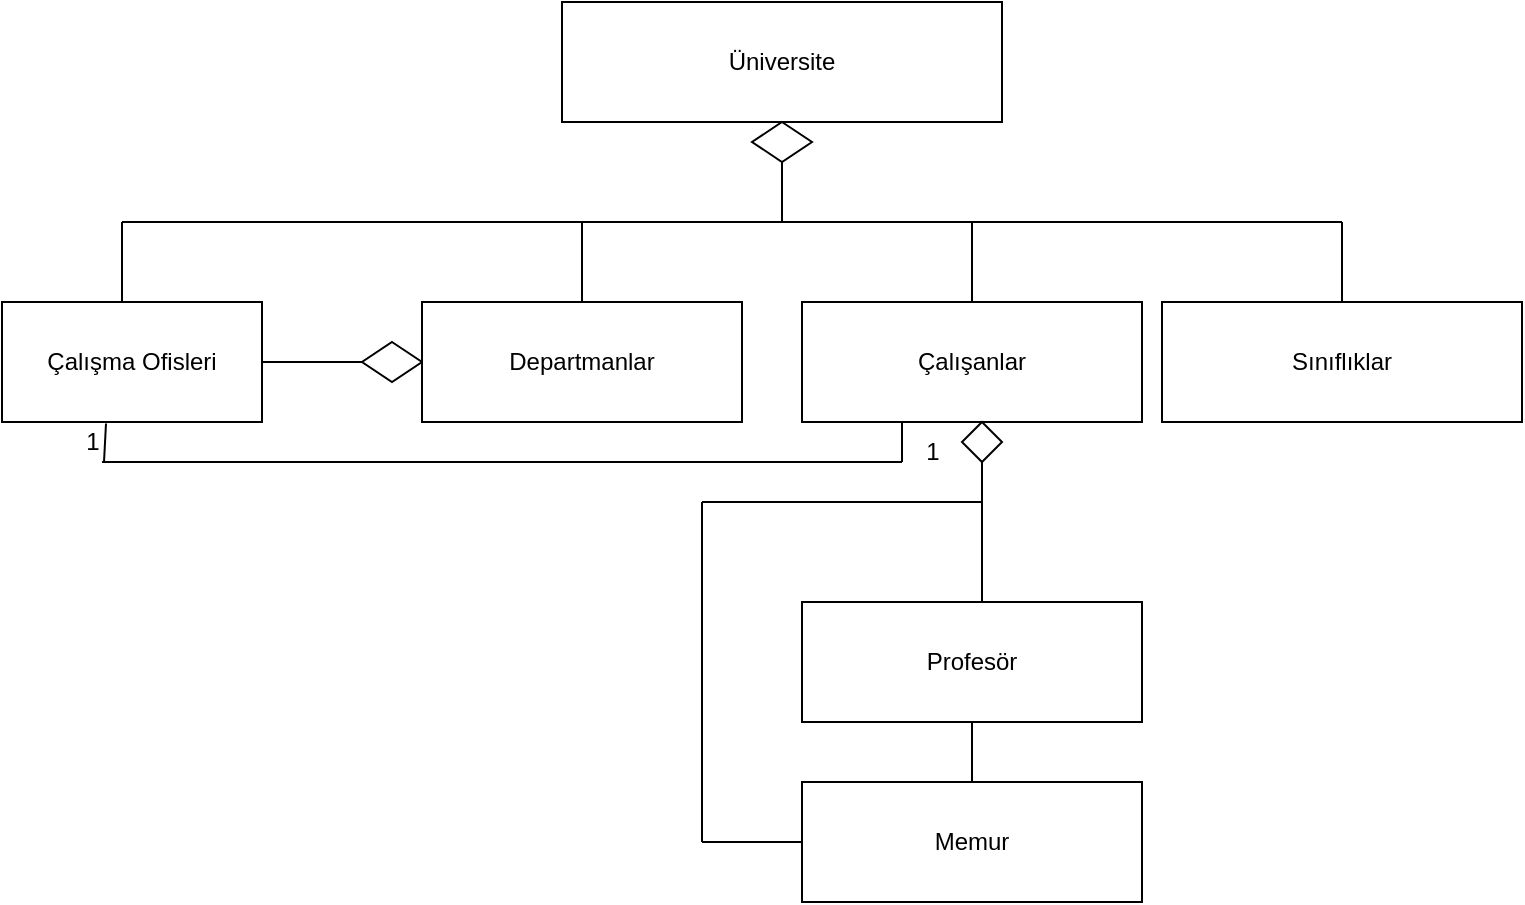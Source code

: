 <mxfile version="20.2.0" type="device"><diagram id="C5RBs43oDa-KdzZeNtuy" name="Page-1"><mxGraphModel dx="998" dy="540" grid="1" gridSize="10" guides="1" tooltips="1" connect="1" arrows="1" fold="1" page="1" pageScale="1" pageWidth="827" pageHeight="1169" math="0" shadow="0"><root><mxCell id="WIyWlLk6GJQsqaUBKTNV-0"/><mxCell id="WIyWlLk6GJQsqaUBKTNV-1" parent="WIyWlLk6GJQsqaUBKTNV-0"/><mxCell id="hy438yMXXtzK4AocvnYq-0" value="Üniversite" style="rounded=0;whiteSpace=wrap;html=1;" vertex="1" parent="WIyWlLk6GJQsqaUBKTNV-1"><mxGeometry x="310" y="50" width="220" height="60" as="geometry"/></mxCell><mxCell id="hy438yMXXtzK4AocvnYq-3" value="Sınıflıklar" style="rounded=0;whiteSpace=wrap;html=1;" vertex="1" parent="WIyWlLk6GJQsqaUBKTNV-1"><mxGeometry x="610" y="200" width="180" height="60" as="geometry"/></mxCell><mxCell id="hy438yMXXtzK4AocvnYq-6" value="Çalışanlar" style="rounded=0;whiteSpace=wrap;html=1;" vertex="1" parent="WIyWlLk6GJQsqaUBKTNV-1"><mxGeometry x="430" y="200" width="170" height="60" as="geometry"/></mxCell><mxCell id="hy438yMXXtzK4AocvnYq-7" value="Profesör" style="rounded=0;whiteSpace=wrap;html=1;" vertex="1" parent="WIyWlLk6GJQsqaUBKTNV-1"><mxGeometry x="430" y="350" width="170" height="60" as="geometry"/></mxCell><mxCell id="hy438yMXXtzK4AocvnYq-8" value="Memur" style="rounded=0;whiteSpace=wrap;html=1;" vertex="1" parent="WIyWlLk6GJQsqaUBKTNV-1"><mxGeometry x="430" y="440" width="170" height="60" as="geometry"/></mxCell><mxCell id="hy438yMXXtzK4AocvnYq-9" value="" style="rhombus;whiteSpace=wrap;html=1;" vertex="1" parent="WIyWlLk6GJQsqaUBKTNV-1"><mxGeometry x="405" y="110" width="30" height="20" as="geometry"/></mxCell><mxCell id="hy438yMXXtzK4AocvnYq-20" value="" style="endArrow=none;html=1;rounded=0;" edge="1" parent="WIyWlLk6GJQsqaUBKTNV-1"><mxGeometry width="50" height="50" relative="1" as="geometry"><mxPoint x="90" y="160" as="sourcePoint"/><mxPoint x="700" y="160" as="targetPoint"/></mxGeometry></mxCell><mxCell id="hy438yMXXtzK4AocvnYq-22" value="" style="endArrow=none;html=1;rounded=0;" edge="1" parent="WIyWlLk6GJQsqaUBKTNV-1"><mxGeometry width="50" height="50" relative="1" as="geometry"><mxPoint x="90" y="200" as="sourcePoint"/><mxPoint x="90" y="160" as="targetPoint"/></mxGeometry></mxCell><mxCell id="hy438yMXXtzK4AocvnYq-23" value="" style="endArrow=none;html=1;rounded=0;" edge="1" parent="WIyWlLk6GJQsqaUBKTNV-1"><mxGeometry width="50" height="50" relative="1" as="geometry"><mxPoint x="320" y="200" as="sourcePoint"/><mxPoint x="320" y="160" as="targetPoint"/></mxGeometry></mxCell><mxCell id="hy438yMXXtzK4AocvnYq-25" value="" style="endArrow=none;html=1;rounded=0;exitX=0.5;exitY=0;exitDx=0;exitDy=0;" edge="1" parent="WIyWlLk6GJQsqaUBKTNV-1" source="hy438yMXXtzK4AocvnYq-6"><mxGeometry width="50" height="50" relative="1" as="geometry"><mxPoint x="490" y="210" as="sourcePoint"/><mxPoint x="515" y="160" as="targetPoint"/></mxGeometry></mxCell><mxCell id="hy438yMXXtzK4AocvnYq-26" value="" style="endArrow=none;html=1;rounded=0;exitX=0.5;exitY=0;exitDx=0;exitDy=0;" edge="1" parent="WIyWlLk6GJQsqaUBKTNV-1" source="hy438yMXXtzK4AocvnYq-3"><mxGeometry width="50" height="50" relative="1" as="geometry"><mxPoint x="670" y="200" as="sourcePoint"/><mxPoint x="700" y="160" as="targetPoint"/></mxGeometry></mxCell><mxCell id="hy438yMXXtzK4AocvnYq-27" value="" style="endArrow=none;html=1;rounded=0;" edge="1" parent="WIyWlLk6GJQsqaUBKTNV-1"><mxGeometry width="50" height="50" relative="1" as="geometry"><mxPoint x="520" y="350" as="sourcePoint"/><mxPoint x="520" y="280" as="targetPoint"/></mxGeometry></mxCell><mxCell id="hy438yMXXtzK4AocvnYq-29" value="" style="endArrow=none;html=1;rounded=0;entryX=0;entryY=0.5;entryDx=0;entryDy=0;" edge="1" parent="WIyWlLk6GJQsqaUBKTNV-1" target="hy438yMXXtzK4AocvnYq-8"><mxGeometry width="50" height="50" relative="1" as="geometry"><mxPoint x="380" y="470" as="sourcePoint"/><mxPoint x="430" y="420" as="targetPoint"/></mxGeometry></mxCell><mxCell id="hy438yMXXtzK4AocvnYq-31" value="" style="endArrow=none;html=1;rounded=0;" edge="1" parent="WIyWlLk6GJQsqaUBKTNV-1"><mxGeometry width="50" height="50" relative="1" as="geometry"><mxPoint x="380" y="470" as="sourcePoint"/><mxPoint x="380" y="300" as="targetPoint"/></mxGeometry></mxCell><mxCell id="hy438yMXXtzK4AocvnYq-32" value="" style="endArrow=none;html=1;rounded=0;" edge="1" parent="WIyWlLk6GJQsqaUBKTNV-1"><mxGeometry width="50" height="50" relative="1" as="geometry"><mxPoint x="380" y="300" as="sourcePoint"/><mxPoint x="520" y="300" as="targetPoint"/></mxGeometry></mxCell><mxCell id="hy438yMXXtzK4AocvnYq-39" value="" style="endArrow=none;html=1;rounded=0;entryX=0.5;entryY=1;entryDx=0;entryDy=0;" edge="1" parent="WIyWlLk6GJQsqaUBKTNV-1" source="hy438yMXXtzK4AocvnYq-8" target="hy438yMXXtzK4AocvnYq-7"><mxGeometry width="50" height="50" relative="1" as="geometry"><mxPoint x="515" y="419.289" as="sourcePoint"/><mxPoint x="515" y="369.289" as="targetPoint"/></mxGeometry></mxCell><mxCell id="hy438yMXXtzK4AocvnYq-42" value="" style="endArrow=none;html=1;rounded=0;" edge="1" parent="WIyWlLk6GJQsqaUBKTNV-1"><mxGeometry width="50" height="50" relative="1" as="geometry"><mxPoint x="420" y="160" as="sourcePoint"/><mxPoint x="420" y="130" as="targetPoint"/></mxGeometry></mxCell><mxCell id="hy438yMXXtzK4AocvnYq-43" value="" style="rhombus;whiteSpace=wrap;html=1;" vertex="1" parent="WIyWlLk6GJQsqaUBKTNV-1"><mxGeometry x="510" y="260" width="20" height="20" as="geometry"/></mxCell><mxCell id="hy438yMXXtzK4AocvnYq-45" value="" style="endArrow=none;html=1;rounded=0;" edge="1" parent="WIyWlLk6GJQsqaUBKTNV-1"><mxGeometry width="50" height="50" relative="1" as="geometry"><mxPoint x="160" y="230" as="sourcePoint"/><mxPoint x="210" y="230" as="targetPoint"/></mxGeometry></mxCell><mxCell id="hy438yMXXtzK4AocvnYq-46" value="" style="rhombus;whiteSpace=wrap;html=1;" vertex="1" parent="WIyWlLk6GJQsqaUBKTNV-1"><mxGeometry x="210" y="220" width="30" height="20" as="geometry"/></mxCell><mxCell id="hy438yMXXtzK4AocvnYq-47" value="Çalışma Ofisleri" style="rounded=0;whiteSpace=wrap;html=1;" vertex="1" parent="WIyWlLk6GJQsqaUBKTNV-1"><mxGeometry x="30" y="200" width="130" height="60" as="geometry"/></mxCell><mxCell id="hy438yMXXtzK4AocvnYq-48" value="Departmanlar" style="rounded=0;whiteSpace=wrap;html=1;" vertex="1" parent="WIyWlLk6GJQsqaUBKTNV-1"><mxGeometry x="240" y="200" width="160" height="60" as="geometry"/></mxCell><mxCell id="hy438yMXXtzK4AocvnYq-49" value="" style="endArrow=none;html=1;rounded=0;" edge="1" parent="WIyWlLk6GJQsqaUBKTNV-1"><mxGeometry width="50" height="50" relative="1" as="geometry"><mxPoint x="80" y="280" as="sourcePoint"/><mxPoint x="480" y="280" as="targetPoint"/></mxGeometry></mxCell><mxCell id="hy438yMXXtzK4AocvnYq-50" value="" style="endArrow=none;html=1;rounded=0;entryX=0.4;entryY=1.013;entryDx=0;entryDy=0;entryPerimeter=0;" edge="1" parent="WIyWlLk6GJQsqaUBKTNV-1" target="hy438yMXXtzK4AocvnYq-47"><mxGeometry width="50" height="50" relative="1" as="geometry"><mxPoint x="81" y="280" as="sourcePoint"/><mxPoint x="320" y="260" as="targetPoint"/></mxGeometry></mxCell><mxCell id="hy438yMXXtzK4AocvnYq-51" value="" style="endArrow=none;html=1;rounded=0;" edge="1" parent="WIyWlLk6GJQsqaUBKTNV-1"><mxGeometry width="50" height="50" relative="1" as="geometry"><mxPoint x="480" y="280" as="sourcePoint"/><mxPoint x="480" y="260" as="targetPoint"/></mxGeometry></mxCell><mxCell id="hy438yMXXtzK4AocvnYq-52" value="1" style="text;html=1;align=center;verticalAlign=middle;resizable=0;points=[];autosize=1;strokeColor=none;fillColor=none;" vertex="1" parent="WIyWlLk6GJQsqaUBKTNV-1"><mxGeometry x="60" y="255" width="30" height="30" as="geometry"/></mxCell><mxCell id="hy438yMXXtzK4AocvnYq-53" value="1" style="text;html=1;align=center;verticalAlign=middle;resizable=0;points=[];autosize=1;strokeColor=none;fillColor=none;" vertex="1" parent="WIyWlLk6GJQsqaUBKTNV-1"><mxGeometry x="480" y="260" width="30" height="30" as="geometry"/></mxCell></root></mxGraphModel></diagram></mxfile>